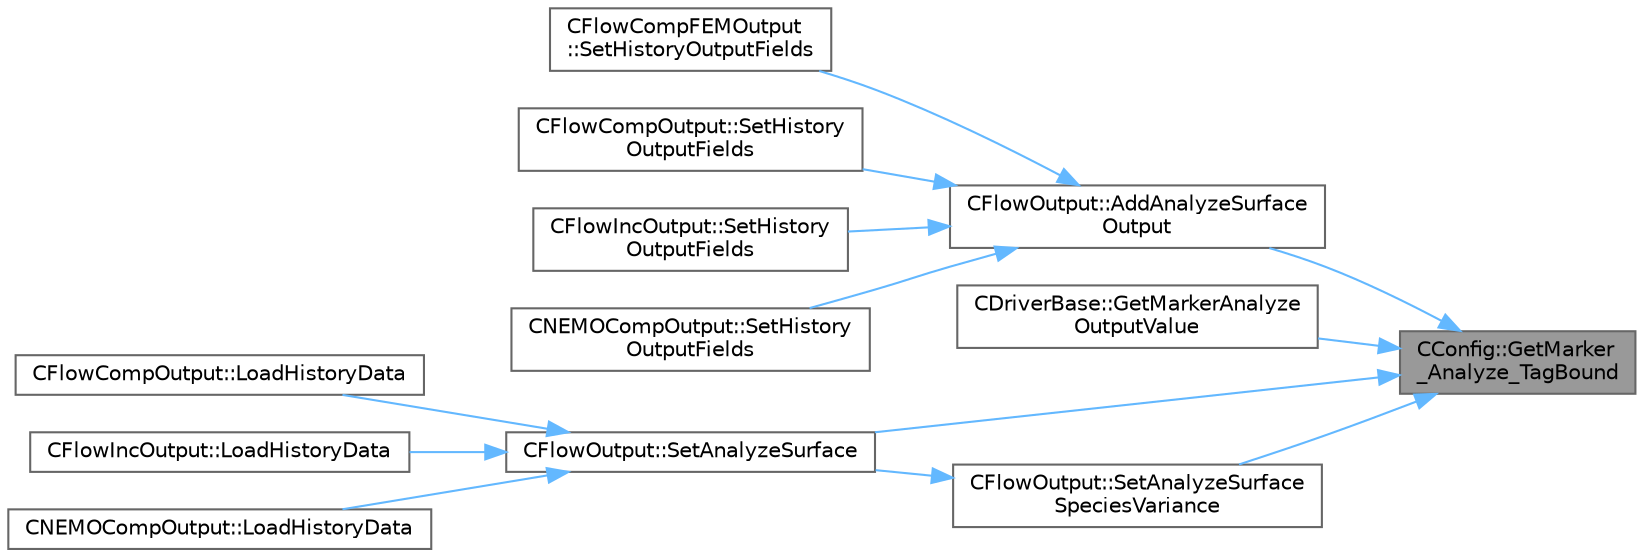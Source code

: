 digraph "CConfig::GetMarker_Analyze_TagBound"
{
 // LATEX_PDF_SIZE
  bgcolor="transparent";
  edge [fontname=Helvetica,fontsize=10,labelfontname=Helvetica,labelfontsize=10];
  node [fontname=Helvetica,fontsize=10,shape=box,height=0.2,width=0.4];
  rankdir="RL";
  Node1 [id="Node000001",label="CConfig::GetMarker\l_Analyze_TagBound",height=0.2,width=0.4,color="gray40", fillcolor="grey60", style="filled", fontcolor="black",tooltip="Get the name of the surface defined in the geometry file."];
  Node1 -> Node2 [id="edge1_Node000001_Node000002",dir="back",color="steelblue1",style="solid",tooltip=" "];
  Node2 [id="Node000002",label="CFlowOutput::AddAnalyzeSurface\lOutput",height=0.2,width=0.4,color="grey40", fillcolor="white", style="filled",URL="$classCFlowOutput.html#a770323629fcc5378fee9de3cb0492036",tooltip="Add flow surface output fields."];
  Node2 -> Node3 [id="edge2_Node000002_Node000003",dir="back",color="steelblue1",style="solid",tooltip=" "];
  Node3 [id="Node000003",label="CFlowCompFEMOutput\l::SetHistoryOutputFields",height=0.2,width=0.4,color="grey40", fillcolor="white", style="filled",URL="$classCFlowCompFEMOutput.html#aa4f39ac53973d19c0ef77c62c4fb3c29",tooltip="Set the available history output fields."];
  Node2 -> Node4 [id="edge3_Node000002_Node000004",dir="back",color="steelblue1",style="solid",tooltip=" "];
  Node4 [id="Node000004",label="CFlowCompOutput::SetHistory\lOutputFields",height=0.2,width=0.4,color="grey40", fillcolor="white", style="filled",URL="$classCFlowCompOutput.html#a8b41f117a187a481a89f3dca1841a691",tooltip="Set the available history output fields."];
  Node2 -> Node5 [id="edge4_Node000002_Node000005",dir="back",color="steelblue1",style="solid",tooltip=" "];
  Node5 [id="Node000005",label="CFlowIncOutput::SetHistory\lOutputFields",height=0.2,width=0.4,color="grey40", fillcolor="white", style="filled",URL="$classCFlowIncOutput.html#a771011c35b0c004348eab0e60e9ff0a5",tooltip="Set the available history output fields."];
  Node2 -> Node6 [id="edge5_Node000002_Node000006",dir="back",color="steelblue1",style="solid",tooltip=" "];
  Node6 [id="Node000006",label="CNEMOCompOutput::SetHistory\lOutputFields",height=0.2,width=0.4,color="grey40", fillcolor="white", style="filled",URL="$classCNEMOCompOutput.html#a81950db0223de4d025f01108c3831b9d",tooltip="Set the available history output fields."];
  Node1 -> Node7 [id="edge6_Node000001_Node000007",dir="back",color="steelblue1",style="solid",tooltip=" "];
  Node7 [id="Node000007",label="CDriverBase::GetMarkerAnalyze\lOutputValue",height=0.2,width=0.4,color="grey40", fillcolor="white", style="filled",URL="$group__PySU2.html#ga55f5f4425403b43589e7c586356138a2",tooltip="Get the value of one of the available surface outputs at a given MARKER_ANALYZE."];
  Node1 -> Node8 [id="edge7_Node000001_Node000008",dir="back",color="steelblue1",style="solid",tooltip=" "];
  Node8 [id="Node000008",label="CFlowOutput::SetAnalyzeSurface",height=0.2,width=0.4,color="grey40", fillcolor="white", style="filled",URL="$classCFlowOutput.html#ad5ff0360271937e65692893a69b4923a",tooltip="Set flow surface output field values."];
  Node8 -> Node9 [id="edge8_Node000008_Node000009",dir="back",color="steelblue1",style="solid",tooltip=" "];
  Node9 [id="Node000009",label="CFlowCompOutput::LoadHistoryData",height=0.2,width=0.4,color="grey40", fillcolor="white", style="filled",URL="$classCFlowCompOutput.html#a393cb19a691990ee6e88f844eccc79ed",tooltip="Load the history output field values."];
  Node8 -> Node10 [id="edge9_Node000008_Node000010",dir="back",color="steelblue1",style="solid",tooltip=" "];
  Node10 [id="Node000010",label="CFlowIncOutput::LoadHistoryData",height=0.2,width=0.4,color="grey40", fillcolor="white", style="filled",URL="$classCFlowIncOutput.html#a466112efa2e3a89cdd2456701a0480b5",tooltip="Load the history output field values."];
  Node8 -> Node11 [id="edge10_Node000008_Node000011",dir="back",color="steelblue1",style="solid",tooltip=" "];
  Node11 [id="Node000011",label="CNEMOCompOutput::LoadHistoryData",height=0.2,width=0.4,color="grey40", fillcolor="white", style="filled",URL="$classCNEMOCompOutput.html#a7a9f1a32fe55e6a967a27eb38408ec99",tooltip="Load the history output field values."];
  Node1 -> Node12 [id="edge11_Node000001_Node000012",dir="back",color="steelblue1",style="solid",tooltip=" "];
  Node12 [id="Node000012",label="CFlowOutput::SetAnalyzeSurface\lSpeciesVariance",height=0.2,width=0.4,color="grey40", fillcolor="white", style="filled",URL="$classCFlowOutput.html#a4bd115388d2f113a88e74190eb69414b",tooltip="Compute and Set flow species variance output field values."];
  Node12 -> Node8 [id="edge12_Node000012_Node000008",dir="back",color="steelblue1",style="solid",tooltip=" "];
}
